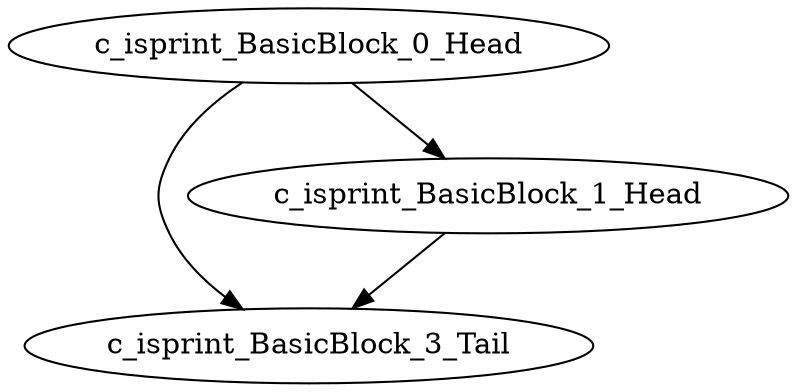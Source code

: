 digraph G {
    "c_isprint_BasicBlock_0_Head" -> "c_isprint_BasicBlock_3_Tail"
    "c_isprint_BasicBlock_0_Head" -> "c_isprint_BasicBlock_1_Head"
    "c_isprint_BasicBlock_1_Head" -> "c_isprint_BasicBlock_3_Tail"
}
